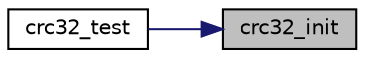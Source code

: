 digraph "crc32_init"
{
 // LATEX_PDF_SIZE
  edge [fontname="Helvetica",fontsize="10",labelfontname="Helvetica",labelfontsize="10"];
  node [fontname="Helvetica",fontsize="10",shape=record];
  rankdir="RL";
  Node4 [label="crc32_init",height=0.2,width=0.4,color="black", fillcolor="grey75", style="filled", fontcolor="black",tooltip=" "];
  Node4 -> Node5 [dir="back",color="midnightblue",fontsize="10",style="solid",fontname="Helvetica"];
  Node5 [label="crc32_test",height=0.2,width=0.4,color="black", fillcolor="white", style="filled",URL="$crc32_8c.html#ae6fec40543b4430049a2fa9d9ff2f3ef",tooltip=" "];
}
